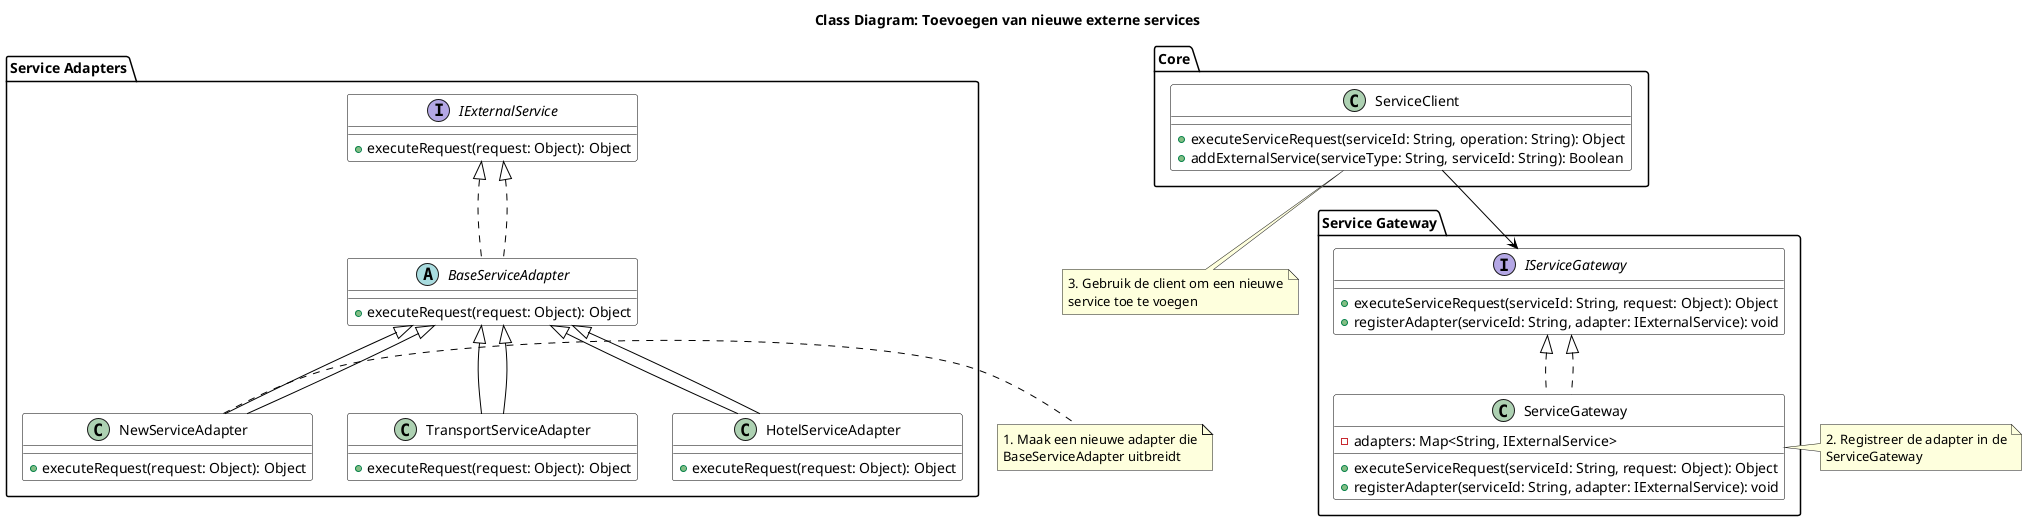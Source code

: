 @startuml "Class Diagram - Externe Service Architectuur"

skinparam class {
  BackgroundColor White
  BorderColor Black
  ArrowColor Black
}

title "Class Diagram: Toevoegen van nieuwe externe services"

package "Core" {
  class ServiceClient {
    + executeServiceRequest(serviceId: String, operation: String): Object
    + addExternalService(serviceType: String, serviceId: String): Boolean
  }
}

package "Service Gateway" {
  interface IServiceGateway {
    + executeServiceRequest(serviceId: String, request: Object): Object
    + registerAdapter(serviceId: String, adapter: IExternalService): void
  }

  class ServiceGateway implements IServiceGateway {
    - adapters: Map<String, IExternalService>
    + executeServiceRequest(serviceId: String, request: Object): Object
    + registerAdapter(serviceId: String, adapter: IExternalService): void
  }
}

package "Service Adapters" {
  interface IExternalService {
    + executeRequest(request: Object): Object
  }

  abstract class BaseServiceAdapter implements IExternalService {
    + executeRequest(request: Object): Object
  }

  class TransportServiceAdapter extends BaseServiceAdapter {
    + executeRequest(request: Object): Object
  }

  class HotelServiceAdapter extends BaseServiceAdapter {
    + executeRequest(request: Object): Object
  }

  class NewServiceAdapter extends BaseServiceAdapter {
    + executeRequest(request: Object): Object
  }
}

' Relationships
ServiceClient --> IServiceGateway
IServiceGateway <|.. ServiceGateway
IExternalService <|.. BaseServiceAdapter
BaseServiceAdapter <|-- TransportServiceAdapter
BaseServiceAdapter <|-- HotelServiceAdapter
BaseServiceAdapter <|-- NewServiceAdapter

' Toevoegingsproces annotaties
note right of NewServiceAdapter
  1. Maak een nieuwe adapter die
  BaseServiceAdapter uitbreidt
endnote

note right of ServiceGateway
  2. Registreer de adapter in de
  ServiceGateway
endnote

note bottom of ServiceClient
  3. Gebruik de client om een nieuwe
  service toe te voegen
endnote

@enduml